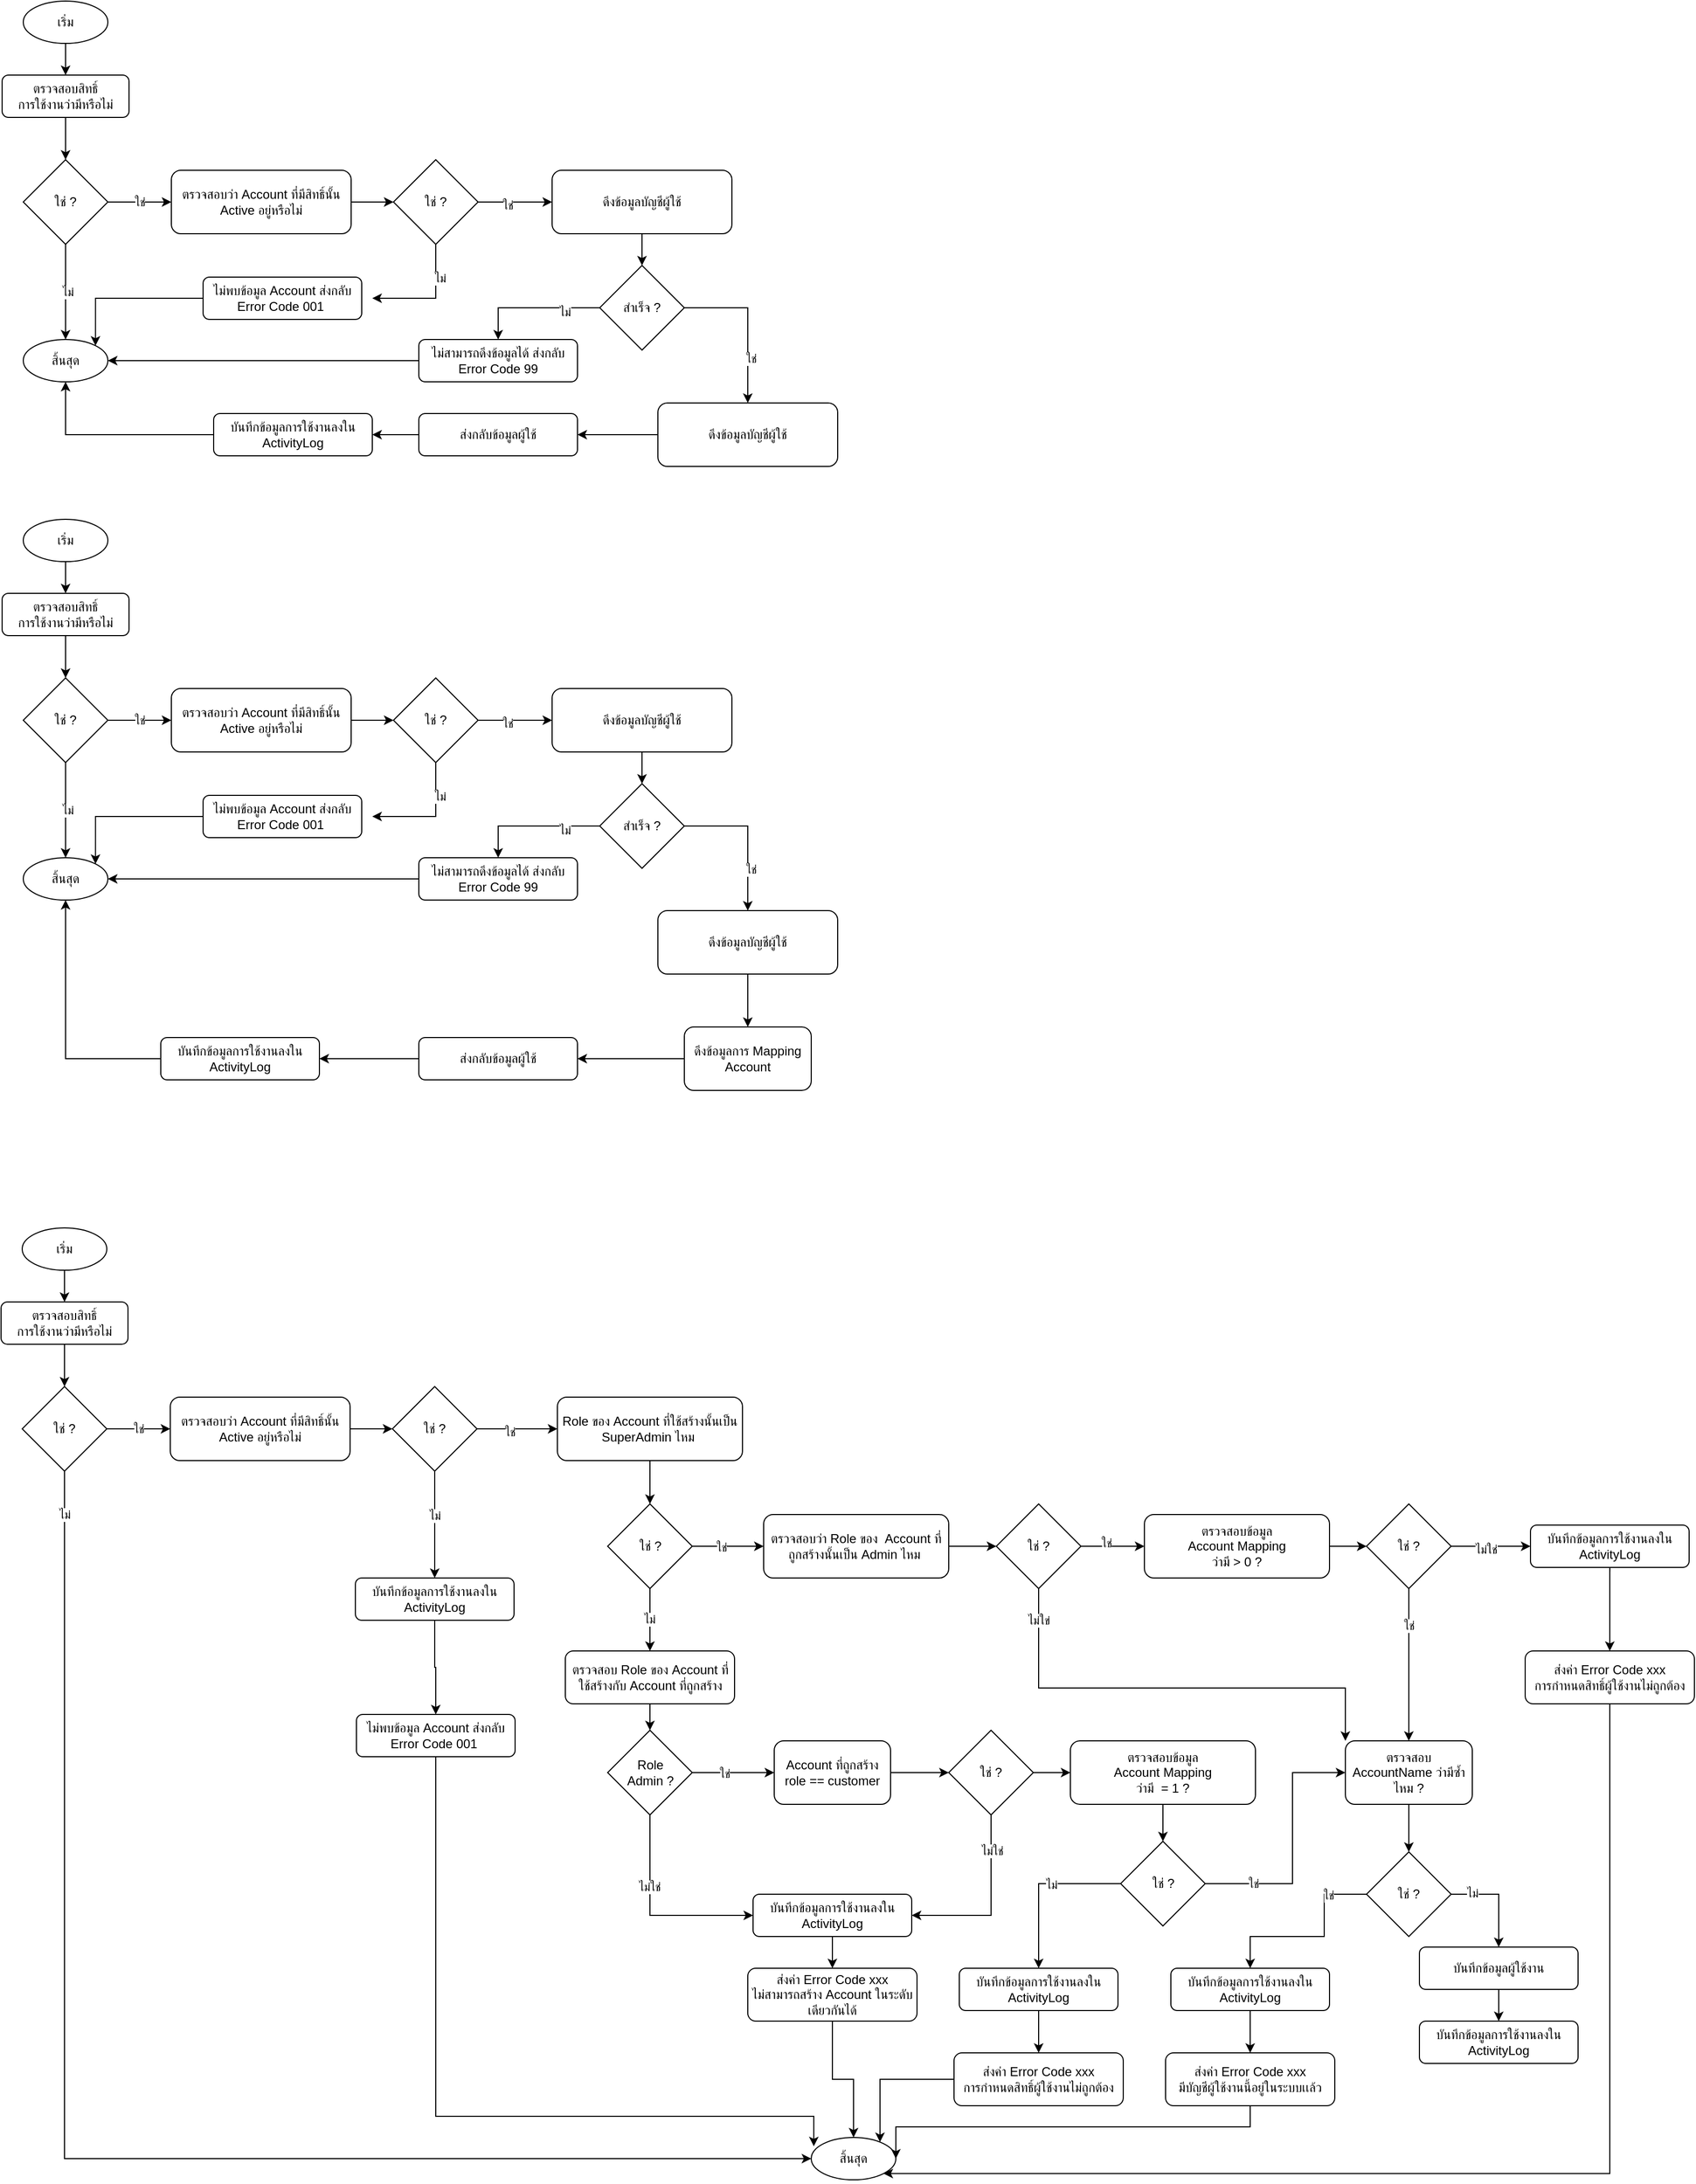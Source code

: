 <mxfile version="21.3.2" type="github">
  <diagram name="หน้า-1" id="9ROWrhSY8lyfW2g1wA5t">
    <mxGraphModel dx="1734" dy="770" grid="1" gridSize="10" guides="1" tooltips="1" connect="1" arrows="1" fold="1" page="1" pageScale="1" pageWidth="827" pageHeight="1169" math="0" shadow="0">
      <root>
        <mxCell id="0" />
        <mxCell id="1" parent="0" />
        <mxCell id="Uw76GlWxeY3Yvk_Hq2aO-132" value="" style="group" vertex="1" connectable="0" parent="1">
          <mxGeometry x="20" y="40" width="790" height="440" as="geometry" />
        </mxCell>
        <mxCell id="Uw76GlWxeY3Yvk_Hq2aO-1" value="เริ่ม" style="ellipse;whiteSpace=wrap;html=1;" vertex="1" parent="Uw76GlWxeY3Yvk_Hq2aO-132">
          <mxGeometry x="20" width="80" height="40" as="geometry" />
        </mxCell>
        <mxCell id="Uw76GlWxeY3Yvk_Hq2aO-2" value="ตรวจสอบสิทธิ์&lt;br&gt;การใช้งานว่ามีหรือไม่" style="rounded=1;whiteSpace=wrap;html=1;" vertex="1" parent="Uw76GlWxeY3Yvk_Hq2aO-132">
          <mxGeometry y="70" width="120" height="40" as="geometry" />
        </mxCell>
        <mxCell id="Uw76GlWxeY3Yvk_Hq2aO-3" value="" style="edgeStyle=orthogonalEdgeStyle;rounded=0;orthogonalLoop=1;jettySize=auto;html=1;" edge="1" parent="Uw76GlWxeY3Yvk_Hq2aO-132" source="Uw76GlWxeY3Yvk_Hq2aO-1" target="Uw76GlWxeY3Yvk_Hq2aO-2">
          <mxGeometry relative="1" as="geometry" />
        </mxCell>
        <mxCell id="Uw76GlWxeY3Yvk_Hq2aO-6" value="ใช่ ?" style="rhombus;whiteSpace=wrap;html=1;" vertex="1" parent="Uw76GlWxeY3Yvk_Hq2aO-132">
          <mxGeometry x="20" y="150" width="80" height="80" as="geometry" />
        </mxCell>
        <mxCell id="Uw76GlWxeY3Yvk_Hq2aO-7" value="" style="edgeStyle=orthogonalEdgeStyle;rounded=0;orthogonalLoop=1;jettySize=auto;html=1;" edge="1" parent="Uw76GlWxeY3Yvk_Hq2aO-132" source="Uw76GlWxeY3Yvk_Hq2aO-2" target="Uw76GlWxeY3Yvk_Hq2aO-6">
          <mxGeometry relative="1" as="geometry" />
        </mxCell>
        <mxCell id="Uw76GlWxeY3Yvk_Hq2aO-12" value="ตรวจสอบว่า Account ที่มีสิทธิ์นั้น Active อยู่หรือไม่" style="rounded=1;whiteSpace=wrap;html=1;" vertex="1" parent="Uw76GlWxeY3Yvk_Hq2aO-132">
          <mxGeometry x="160" y="160" width="170" height="60" as="geometry" />
        </mxCell>
        <mxCell id="Uw76GlWxeY3Yvk_Hq2aO-11" value="" style="edgeStyle=orthogonalEdgeStyle;rounded=0;orthogonalLoop=1;jettySize=auto;html=1;" edge="1" parent="Uw76GlWxeY3Yvk_Hq2aO-132" source="Uw76GlWxeY3Yvk_Hq2aO-6" target="Uw76GlWxeY3Yvk_Hq2aO-12">
          <mxGeometry relative="1" as="geometry">
            <mxPoint x="160" y="190" as="targetPoint" />
          </mxGeometry>
        </mxCell>
        <mxCell id="Uw76GlWxeY3Yvk_Hq2aO-15" value="ใช่" style="edgeLabel;html=1;align=center;verticalAlign=middle;resizable=0;points=[];" vertex="1" connectable="0" parent="Uw76GlWxeY3Yvk_Hq2aO-11">
          <mxGeometry relative="1" as="geometry">
            <mxPoint as="offset" />
          </mxGeometry>
        </mxCell>
        <mxCell id="Uw76GlWxeY3Yvk_Hq2aO-46" style="edgeStyle=orthogonalEdgeStyle;rounded=0;orthogonalLoop=1;jettySize=auto;html=1;entryX=1;entryY=0.5;entryDx=0;entryDy=0;exitX=0.5;exitY=1;exitDx=0;exitDy=0;" edge="1" parent="Uw76GlWxeY3Yvk_Hq2aO-132" source="Uw76GlWxeY3Yvk_Hq2aO-22">
          <mxGeometry relative="1" as="geometry">
            <mxPoint x="350" y="281" as="targetPoint" />
            <Array as="points">
              <mxPoint x="410" y="281" />
            </Array>
          </mxGeometry>
        </mxCell>
        <mxCell id="Uw76GlWxeY3Yvk_Hq2aO-49" value="ไม่" style="edgeLabel;html=1;align=center;verticalAlign=middle;resizable=0;points=[];" vertex="1" connectable="0" parent="Uw76GlWxeY3Yvk_Hq2aO-46">
          <mxGeometry x="-0.423" y="4" relative="1" as="geometry">
            <mxPoint as="offset" />
          </mxGeometry>
        </mxCell>
        <mxCell id="Uw76GlWxeY3Yvk_Hq2aO-22" value="ใช่ ?" style="rhombus;whiteSpace=wrap;html=1;" vertex="1" parent="Uw76GlWxeY3Yvk_Hq2aO-132">
          <mxGeometry x="370" y="150" width="80" height="80" as="geometry" />
        </mxCell>
        <mxCell id="Uw76GlWxeY3Yvk_Hq2aO-23" value="" style="edgeStyle=orthogonalEdgeStyle;rounded=0;orthogonalLoop=1;jettySize=auto;html=1;" edge="1" parent="Uw76GlWxeY3Yvk_Hq2aO-132" source="Uw76GlWxeY3Yvk_Hq2aO-12" target="Uw76GlWxeY3Yvk_Hq2aO-22">
          <mxGeometry relative="1" as="geometry" />
        </mxCell>
        <mxCell id="Uw76GlWxeY3Yvk_Hq2aO-28" value="ดึงข้อมูลบัญชีผู้ใช้" style="rounded=1;whiteSpace=wrap;html=1;" vertex="1" parent="Uw76GlWxeY3Yvk_Hq2aO-132">
          <mxGeometry x="520" y="160" width="170" height="60" as="geometry" />
        </mxCell>
        <mxCell id="Uw76GlWxeY3Yvk_Hq2aO-29" value="" style="edgeStyle=orthogonalEdgeStyle;rounded=0;orthogonalLoop=1;jettySize=auto;html=1;" edge="1" parent="Uw76GlWxeY3Yvk_Hq2aO-132" source="Uw76GlWxeY3Yvk_Hq2aO-22" target="Uw76GlWxeY3Yvk_Hq2aO-28">
          <mxGeometry relative="1" as="geometry" />
        </mxCell>
        <mxCell id="Uw76GlWxeY3Yvk_Hq2aO-30" value="ใช่" style="edgeLabel;html=1;align=center;verticalAlign=middle;resizable=0;points=[];" vertex="1" connectable="0" parent="Uw76GlWxeY3Yvk_Hq2aO-29">
          <mxGeometry x="-0.2" y="-3" relative="1" as="geometry">
            <mxPoint as="offset" />
          </mxGeometry>
        </mxCell>
        <mxCell id="Uw76GlWxeY3Yvk_Hq2aO-33" value="สำเร็จ ?" style="rhombus;whiteSpace=wrap;html=1;" vertex="1" parent="Uw76GlWxeY3Yvk_Hq2aO-132">
          <mxGeometry x="565" y="250" width="80" height="80" as="geometry" />
        </mxCell>
        <mxCell id="Uw76GlWxeY3Yvk_Hq2aO-34" value="" style="edgeStyle=orthogonalEdgeStyle;rounded=0;orthogonalLoop=1;jettySize=auto;html=1;" edge="1" parent="Uw76GlWxeY3Yvk_Hq2aO-132" source="Uw76GlWxeY3Yvk_Hq2aO-28" target="Uw76GlWxeY3Yvk_Hq2aO-33">
          <mxGeometry relative="1" as="geometry" />
        </mxCell>
        <mxCell id="Uw76GlWxeY3Yvk_Hq2aO-35" value="ดึงข้อมูลบัญชีผู้ใช้" style="rounded=1;whiteSpace=wrap;html=1;" vertex="1" parent="Uw76GlWxeY3Yvk_Hq2aO-132">
          <mxGeometry x="620" y="380" width="170" height="60" as="geometry" />
        </mxCell>
        <mxCell id="Uw76GlWxeY3Yvk_Hq2aO-36" value="" style="edgeStyle=orthogonalEdgeStyle;rounded=0;orthogonalLoop=1;jettySize=auto;html=1;" edge="1" parent="Uw76GlWxeY3Yvk_Hq2aO-132" source="Uw76GlWxeY3Yvk_Hq2aO-33" target="Uw76GlWxeY3Yvk_Hq2aO-35">
          <mxGeometry relative="1" as="geometry">
            <Array as="points">
              <mxPoint x="705" y="290" />
            </Array>
          </mxGeometry>
        </mxCell>
        <mxCell id="Uw76GlWxeY3Yvk_Hq2aO-40" value="ใช่" style="edgeLabel;html=1;align=center;verticalAlign=middle;resizable=0;points=[];" vertex="1" connectable="0" parent="Uw76GlWxeY3Yvk_Hq2aO-36">
          <mxGeometry x="0.442" y="3" relative="1" as="geometry">
            <mxPoint as="offset" />
          </mxGeometry>
        </mxCell>
        <mxCell id="Uw76GlWxeY3Yvk_Hq2aO-37" value="ไม่สามารถดึงข้อมูลได้ ส่งกลับ Error Code 99" style="rounded=1;whiteSpace=wrap;html=1;" vertex="1" parent="Uw76GlWxeY3Yvk_Hq2aO-132">
          <mxGeometry x="394" y="320" width="150" height="40" as="geometry" />
        </mxCell>
        <mxCell id="Uw76GlWxeY3Yvk_Hq2aO-38" style="edgeStyle=orthogonalEdgeStyle;rounded=0;orthogonalLoop=1;jettySize=auto;html=1;entryX=0.5;entryY=0;entryDx=0;entryDy=0;" edge="1" parent="Uw76GlWxeY3Yvk_Hq2aO-132" source="Uw76GlWxeY3Yvk_Hq2aO-33" target="Uw76GlWxeY3Yvk_Hq2aO-37">
          <mxGeometry relative="1" as="geometry" />
        </mxCell>
        <mxCell id="Uw76GlWxeY3Yvk_Hq2aO-39" value="ไม่" style="edgeLabel;html=1;align=center;verticalAlign=middle;resizable=0;points=[];" vertex="1" connectable="0" parent="Uw76GlWxeY3Yvk_Hq2aO-38">
          <mxGeometry x="-0.476" y="4" relative="1" as="geometry">
            <mxPoint as="offset" />
          </mxGeometry>
        </mxCell>
        <mxCell id="Uw76GlWxeY3Yvk_Hq2aO-47" value="ไม่พบข้อมูล Account ส่งกลับ Error Code 001&amp;nbsp;" style="rounded=1;whiteSpace=wrap;html=1;" vertex="1" parent="Uw76GlWxeY3Yvk_Hq2aO-132">
          <mxGeometry x="190" y="261" width="150" height="40" as="geometry" />
        </mxCell>
        <mxCell id="Uw76GlWxeY3Yvk_Hq2aO-51" value="ส่งกลับข้อมูลผู้ใช้" style="rounded=1;whiteSpace=wrap;html=1;" vertex="1" parent="Uw76GlWxeY3Yvk_Hq2aO-132">
          <mxGeometry x="394" y="390" width="150" height="40" as="geometry" />
        </mxCell>
        <mxCell id="Uw76GlWxeY3Yvk_Hq2aO-52" style="edgeStyle=orthogonalEdgeStyle;rounded=0;orthogonalLoop=1;jettySize=auto;html=1;entryX=1;entryY=0.5;entryDx=0;entryDy=0;" edge="1" parent="Uw76GlWxeY3Yvk_Hq2aO-132" source="Uw76GlWxeY3Yvk_Hq2aO-35" target="Uw76GlWxeY3Yvk_Hq2aO-51">
          <mxGeometry relative="1" as="geometry" />
        </mxCell>
        <mxCell id="Uw76GlWxeY3Yvk_Hq2aO-55" value="สิ้นสุด" style="ellipse;whiteSpace=wrap;html=1;" vertex="1" parent="Uw76GlWxeY3Yvk_Hq2aO-132">
          <mxGeometry x="20" y="320" width="80" height="40" as="geometry" />
        </mxCell>
        <mxCell id="Uw76GlWxeY3Yvk_Hq2aO-14" value="" style="edgeStyle=orthogonalEdgeStyle;rounded=0;orthogonalLoop=1;jettySize=auto;html=1;entryX=0.5;entryY=0;entryDx=0;entryDy=0;" edge="1" parent="Uw76GlWxeY3Yvk_Hq2aO-132" source="Uw76GlWxeY3Yvk_Hq2aO-6" target="Uw76GlWxeY3Yvk_Hq2aO-55">
          <mxGeometry relative="1" as="geometry">
            <mxPoint x="120" y="320" as="targetPoint" />
          </mxGeometry>
        </mxCell>
        <mxCell id="Uw76GlWxeY3Yvk_Hq2aO-16" value="ไม่" style="edgeLabel;html=1;align=center;verticalAlign=middle;resizable=0;points=[];" vertex="1" connectable="0" parent="Uw76GlWxeY3Yvk_Hq2aO-14">
          <mxGeometry y="2" relative="1" as="geometry">
            <mxPoint as="offset" />
          </mxGeometry>
        </mxCell>
        <mxCell id="Uw76GlWxeY3Yvk_Hq2aO-41" style="edgeStyle=orthogonalEdgeStyle;rounded=0;orthogonalLoop=1;jettySize=auto;html=1;" edge="1" parent="Uw76GlWxeY3Yvk_Hq2aO-132" source="Uw76GlWxeY3Yvk_Hq2aO-37" target="Uw76GlWxeY3Yvk_Hq2aO-55">
          <mxGeometry relative="1" as="geometry">
            <mxPoint x="140" y="340" as="targetPoint" />
          </mxGeometry>
        </mxCell>
        <mxCell id="Uw76GlWxeY3Yvk_Hq2aO-48" style="edgeStyle=orthogonalEdgeStyle;rounded=0;orthogonalLoop=1;jettySize=auto;html=1;entryX=1;entryY=0;entryDx=0;entryDy=0;" edge="1" parent="Uw76GlWxeY3Yvk_Hq2aO-132" source="Uw76GlWxeY3Yvk_Hq2aO-47" target="Uw76GlWxeY3Yvk_Hq2aO-55">
          <mxGeometry relative="1" as="geometry">
            <mxPoint x="134.142" y="325.858" as="targetPoint" />
          </mxGeometry>
        </mxCell>
        <mxCell id="Uw76GlWxeY3Yvk_Hq2aO-131" style="edgeStyle=orthogonalEdgeStyle;rounded=0;orthogonalLoop=1;jettySize=auto;html=1;entryX=0.5;entryY=1;entryDx=0;entryDy=0;" edge="1" parent="Uw76GlWxeY3Yvk_Hq2aO-132" source="Uw76GlWxeY3Yvk_Hq2aO-124" target="Uw76GlWxeY3Yvk_Hq2aO-55">
          <mxGeometry relative="1" as="geometry" />
        </mxCell>
        <mxCell id="Uw76GlWxeY3Yvk_Hq2aO-124" value="บันทึกข้อมูลการใช้งานลงใน ActivityLog" style="rounded=1;whiteSpace=wrap;html=1;" vertex="1" parent="Uw76GlWxeY3Yvk_Hq2aO-132">
          <mxGeometry x="200" y="390" width="150" height="40" as="geometry" />
        </mxCell>
        <mxCell id="Uw76GlWxeY3Yvk_Hq2aO-125" value="" style="edgeStyle=orthogonalEdgeStyle;rounded=0;orthogonalLoop=1;jettySize=auto;html=1;" edge="1" parent="Uw76GlWxeY3Yvk_Hq2aO-132" source="Uw76GlWxeY3Yvk_Hq2aO-51" target="Uw76GlWxeY3Yvk_Hq2aO-124">
          <mxGeometry relative="1" as="geometry" />
        </mxCell>
        <mxCell id="Uw76GlWxeY3Yvk_Hq2aO-134" value="เริ่ม" style="ellipse;whiteSpace=wrap;html=1;" vertex="1" parent="1">
          <mxGeometry x="40" y="530" width="80" height="40" as="geometry" />
        </mxCell>
        <mxCell id="Uw76GlWxeY3Yvk_Hq2aO-135" value="ตรวจสอบสิทธิ์&lt;br&gt;การใช้งานว่ามีหรือไม่" style="rounded=1;whiteSpace=wrap;html=1;" vertex="1" parent="1">
          <mxGeometry x="20" y="600" width="120" height="40" as="geometry" />
        </mxCell>
        <mxCell id="Uw76GlWxeY3Yvk_Hq2aO-136" value="" style="edgeStyle=orthogonalEdgeStyle;rounded=0;orthogonalLoop=1;jettySize=auto;html=1;" edge="1" parent="1" source="Uw76GlWxeY3Yvk_Hq2aO-134" target="Uw76GlWxeY3Yvk_Hq2aO-135">
          <mxGeometry relative="1" as="geometry" />
        </mxCell>
        <mxCell id="Uw76GlWxeY3Yvk_Hq2aO-137" value="ใช่ ?" style="rhombus;whiteSpace=wrap;html=1;" vertex="1" parent="1">
          <mxGeometry x="40" y="680" width="80" height="80" as="geometry" />
        </mxCell>
        <mxCell id="Uw76GlWxeY3Yvk_Hq2aO-138" value="" style="edgeStyle=orthogonalEdgeStyle;rounded=0;orthogonalLoop=1;jettySize=auto;html=1;" edge="1" parent="1" source="Uw76GlWxeY3Yvk_Hq2aO-135" target="Uw76GlWxeY3Yvk_Hq2aO-137">
          <mxGeometry relative="1" as="geometry" />
        </mxCell>
        <mxCell id="Uw76GlWxeY3Yvk_Hq2aO-139" value="ตรวจสอบว่า Account ที่มีสิทธิ์นั้น Active อยู่หรือไม่" style="rounded=1;whiteSpace=wrap;html=1;" vertex="1" parent="1">
          <mxGeometry x="180" y="690" width="170" height="60" as="geometry" />
        </mxCell>
        <mxCell id="Uw76GlWxeY3Yvk_Hq2aO-140" value="" style="edgeStyle=orthogonalEdgeStyle;rounded=0;orthogonalLoop=1;jettySize=auto;html=1;" edge="1" parent="1" source="Uw76GlWxeY3Yvk_Hq2aO-137" target="Uw76GlWxeY3Yvk_Hq2aO-139">
          <mxGeometry relative="1" as="geometry">
            <mxPoint x="180" y="720" as="targetPoint" />
          </mxGeometry>
        </mxCell>
        <mxCell id="Uw76GlWxeY3Yvk_Hq2aO-141" value="ใช่" style="edgeLabel;html=1;align=center;verticalAlign=middle;resizable=0;points=[];" vertex="1" connectable="0" parent="Uw76GlWxeY3Yvk_Hq2aO-140">
          <mxGeometry relative="1" as="geometry">
            <mxPoint as="offset" />
          </mxGeometry>
        </mxCell>
        <mxCell id="Uw76GlWxeY3Yvk_Hq2aO-142" style="edgeStyle=orthogonalEdgeStyle;rounded=0;orthogonalLoop=1;jettySize=auto;html=1;entryX=1;entryY=0.5;entryDx=0;entryDy=0;exitX=0.5;exitY=1;exitDx=0;exitDy=0;" edge="1" parent="1" source="Uw76GlWxeY3Yvk_Hq2aO-144">
          <mxGeometry relative="1" as="geometry">
            <mxPoint x="370" y="811" as="targetPoint" />
            <Array as="points">
              <mxPoint x="430" y="811" />
            </Array>
          </mxGeometry>
        </mxCell>
        <mxCell id="Uw76GlWxeY3Yvk_Hq2aO-143" value="ไม่" style="edgeLabel;html=1;align=center;verticalAlign=middle;resizable=0;points=[];" vertex="1" connectable="0" parent="Uw76GlWxeY3Yvk_Hq2aO-142">
          <mxGeometry x="-0.423" y="4" relative="1" as="geometry">
            <mxPoint as="offset" />
          </mxGeometry>
        </mxCell>
        <mxCell id="Uw76GlWxeY3Yvk_Hq2aO-144" value="ใช่ ?" style="rhombus;whiteSpace=wrap;html=1;" vertex="1" parent="1">
          <mxGeometry x="390" y="680" width="80" height="80" as="geometry" />
        </mxCell>
        <mxCell id="Uw76GlWxeY3Yvk_Hq2aO-145" value="" style="edgeStyle=orthogonalEdgeStyle;rounded=0;orthogonalLoop=1;jettySize=auto;html=1;" edge="1" parent="1" source="Uw76GlWxeY3Yvk_Hq2aO-139" target="Uw76GlWxeY3Yvk_Hq2aO-144">
          <mxGeometry relative="1" as="geometry" />
        </mxCell>
        <mxCell id="Uw76GlWxeY3Yvk_Hq2aO-146" value="ดึงข้อมูลบัญชีผู้ใช้" style="rounded=1;whiteSpace=wrap;html=1;" vertex="1" parent="1">
          <mxGeometry x="540" y="690" width="170" height="60" as="geometry" />
        </mxCell>
        <mxCell id="Uw76GlWxeY3Yvk_Hq2aO-147" value="" style="edgeStyle=orthogonalEdgeStyle;rounded=0;orthogonalLoop=1;jettySize=auto;html=1;" edge="1" parent="1" source="Uw76GlWxeY3Yvk_Hq2aO-144" target="Uw76GlWxeY3Yvk_Hq2aO-146">
          <mxGeometry relative="1" as="geometry" />
        </mxCell>
        <mxCell id="Uw76GlWxeY3Yvk_Hq2aO-148" value="ใช่" style="edgeLabel;html=1;align=center;verticalAlign=middle;resizable=0;points=[];" vertex="1" connectable="0" parent="Uw76GlWxeY3Yvk_Hq2aO-147">
          <mxGeometry x="-0.2" y="-3" relative="1" as="geometry">
            <mxPoint as="offset" />
          </mxGeometry>
        </mxCell>
        <mxCell id="Uw76GlWxeY3Yvk_Hq2aO-149" value="สำเร็จ ?" style="rhombus;whiteSpace=wrap;html=1;" vertex="1" parent="1">
          <mxGeometry x="585" y="780" width="80" height="80" as="geometry" />
        </mxCell>
        <mxCell id="Uw76GlWxeY3Yvk_Hq2aO-150" value="" style="edgeStyle=orthogonalEdgeStyle;rounded=0;orthogonalLoop=1;jettySize=auto;html=1;" edge="1" parent="1" source="Uw76GlWxeY3Yvk_Hq2aO-146" target="Uw76GlWxeY3Yvk_Hq2aO-149">
          <mxGeometry relative="1" as="geometry" />
        </mxCell>
        <mxCell id="Uw76GlWxeY3Yvk_Hq2aO-169" value="" style="edgeStyle=orthogonalEdgeStyle;rounded=0;orthogonalLoop=1;jettySize=auto;html=1;" edge="1" parent="1" source="Uw76GlWxeY3Yvk_Hq2aO-151" target="Uw76GlWxeY3Yvk_Hq2aO-168">
          <mxGeometry relative="1" as="geometry" />
        </mxCell>
        <mxCell id="Uw76GlWxeY3Yvk_Hq2aO-151" value="ดึงข้อมูลบัญชีผู้ใช้" style="rounded=1;whiteSpace=wrap;html=1;" vertex="1" parent="1">
          <mxGeometry x="640" y="900" width="170" height="60" as="geometry" />
        </mxCell>
        <mxCell id="Uw76GlWxeY3Yvk_Hq2aO-152" value="" style="edgeStyle=orthogonalEdgeStyle;rounded=0;orthogonalLoop=1;jettySize=auto;html=1;" edge="1" parent="1" source="Uw76GlWxeY3Yvk_Hq2aO-149" target="Uw76GlWxeY3Yvk_Hq2aO-151">
          <mxGeometry relative="1" as="geometry">
            <Array as="points">
              <mxPoint x="725" y="820" />
            </Array>
          </mxGeometry>
        </mxCell>
        <mxCell id="Uw76GlWxeY3Yvk_Hq2aO-153" value="ใช่" style="edgeLabel;html=1;align=center;verticalAlign=middle;resizable=0;points=[];" vertex="1" connectable="0" parent="Uw76GlWxeY3Yvk_Hq2aO-152">
          <mxGeometry x="0.442" y="3" relative="1" as="geometry">
            <mxPoint as="offset" />
          </mxGeometry>
        </mxCell>
        <mxCell id="Uw76GlWxeY3Yvk_Hq2aO-154" value="ไม่สามารถดึงข้อมูลได้ ส่งกลับ Error Code 99" style="rounded=1;whiteSpace=wrap;html=1;" vertex="1" parent="1">
          <mxGeometry x="414" y="850" width="150" height="40" as="geometry" />
        </mxCell>
        <mxCell id="Uw76GlWxeY3Yvk_Hq2aO-155" style="edgeStyle=orthogonalEdgeStyle;rounded=0;orthogonalLoop=1;jettySize=auto;html=1;entryX=0.5;entryY=0;entryDx=0;entryDy=0;" edge="1" parent="1" source="Uw76GlWxeY3Yvk_Hq2aO-149" target="Uw76GlWxeY3Yvk_Hq2aO-154">
          <mxGeometry relative="1" as="geometry" />
        </mxCell>
        <mxCell id="Uw76GlWxeY3Yvk_Hq2aO-156" value="ไม่" style="edgeLabel;html=1;align=center;verticalAlign=middle;resizable=0;points=[];" vertex="1" connectable="0" parent="Uw76GlWxeY3Yvk_Hq2aO-155">
          <mxGeometry x="-0.476" y="4" relative="1" as="geometry">
            <mxPoint as="offset" />
          </mxGeometry>
        </mxCell>
        <mxCell id="Uw76GlWxeY3Yvk_Hq2aO-157" value="ไม่พบข้อมูล Account ส่งกลับ Error Code 001&amp;nbsp;" style="rounded=1;whiteSpace=wrap;html=1;" vertex="1" parent="1">
          <mxGeometry x="210" y="791" width="150" height="40" as="geometry" />
        </mxCell>
        <mxCell id="Uw76GlWxeY3Yvk_Hq2aO-171" style="edgeStyle=orthogonalEdgeStyle;rounded=0;orthogonalLoop=1;jettySize=auto;html=1;" edge="1" parent="1" source="Uw76GlWxeY3Yvk_Hq2aO-158" target="Uw76GlWxeY3Yvk_Hq2aO-166">
          <mxGeometry relative="1" as="geometry" />
        </mxCell>
        <mxCell id="Uw76GlWxeY3Yvk_Hq2aO-158" value="ส่งกลับข้อมูลผู้ใช้" style="rounded=1;whiteSpace=wrap;html=1;" vertex="1" parent="1">
          <mxGeometry x="414" y="1020" width="150" height="40" as="geometry" />
        </mxCell>
        <mxCell id="Uw76GlWxeY3Yvk_Hq2aO-160" value="สิ้นสุด" style="ellipse;whiteSpace=wrap;html=1;" vertex="1" parent="1">
          <mxGeometry x="40" y="850" width="80" height="40" as="geometry" />
        </mxCell>
        <mxCell id="Uw76GlWxeY3Yvk_Hq2aO-161" value="" style="edgeStyle=orthogonalEdgeStyle;rounded=0;orthogonalLoop=1;jettySize=auto;html=1;entryX=0.5;entryY=0;entryDx=0;entryDy=0;" edge="1" parent="1" source="Uw76GlWxeY3Yvk_Hq2aO-137" target="Uw76GlWxeY3Yvk_Hq2aO-160">
          <mxGeometry relative="1" as="geometry">
            <mxPoint x="140" y="850" as="targetPoint" />
          </mxGeometry>
        </mxCell>
        <mxCell id="Uw76GlWxeY3Yvk_Hq2aO-162" value="ไม่" style="edgeLabel;html=1;align=center;verticalAlign=middle;resizable=0;points=[];" vertex="1" connectable="0" parent="Uw76GlWxeY3Yvk_Hq2aO-161">
          <mxGeometry y="2" relative="1" as="geometry">
            <mxPoint as="offset" />
          </mxGeometry>
        </mxCell>
        <mxCell id="Uw76GlWxeY3Yvk_Hq2aO-163" style="edgeStyle=orthogonalEdgeStyle;rounded=0;orthogonalLoop=1;jettySize=auto;html=1;" edge="1" parent="1" source="Uw76GlWxeY3Yvk_Hq2aO-154" target="Uw76GlWxeY3Yvk_Hq2aO-160">
          <mxGeometry relative="1" as="geometry">
            <mxPoint x="160" y="870" as="targetPoint" />
          </mxGeometry>
        </mxCell>
        <mxCell id="Uw76GlWxeY3Yvk_Hq2aO-164" style="edgeStyle=orthogonalEdgeStyle;rounded=0;orthogonalLoop=1;jettySize=auto;html=1;entryX=1;entryY=0;entryDx=0;entryDy=0;" edge="1" parent="1" source="Uw76GlWxeY3Yvk_Hq2aO-157" target="Uw76GlWxeY3Yvk_Hq2aO-160">
          <mxGeometry relative="1" as="geometry">
            <mxPoint x="154.142" y="855.858" as="targetPoint" />
          </mxGeometry>
        </mxCell>
        <mxCell id="Uw76GlWxeY3Yvk_Hq2aO-172" style="edgeStyle=orthogonalEdgeStyle;rounded=0;orthogonalLoop=1;jettySize=auto;html=1;entryX=0.5;entryY=1;entryDx=0;entryDy=0;" edge="1" parent="1" source="Uw76GlWxeY3Yvk_Hq2aO-166" target="Uw76GlWxeY3Yvk_Hq2aO-160">
          <mxGeometry relative="1" as="geometry" />
        </mxCell>
        <mxCell id="Uw76GlWxeY3Yvk_Hq2aO-166" value="บันทึกข้อมูลการใช้งานลงใน ActivityLog" style="rounded=1;whiteSpace=wrap;html=1;" vertex="1" parent="1">
          <mxGeometry x="170" y="1020" width="150" height="40" as="geometry" />
        </mxCell>
        <mxCell id="Uw76GlWxeY3Yvk_Hq2aO-170" value="" style="edgeStyle=orthogonalEdgeStyle;rounded=0;orthogonalLoop=1;jettySize=auto;html=1;" edge="1" parent="1" source="Uw76GlWxeY3Yvk_Hq2aO-168" target="Uw76GlWxeY3Yvk_Hq2aO-158">
          <mxGeometry relative="1" as="geometry" />
        </mxCell>
        <mxCell id="Uw76GlWxeY3Yvk_Hq2aO-168" value="ดึงข้อมูลการ Mapping Account" style="whiteSpace=wrap;html=1;rounded=1;" vertex="1" parent="1">
          <mxGeometry x="665" y="1010" width="120" height="60" as="geometry" />
        </mxCell>
        <mxCell id="Uw76GlWxeY3Yvk_Hq2aO-174" value="เริ่ม" style="ellipse;whiteSpace=wrap;html=1;" vertex="1" parent="1">
          <mxGeometry x="39" y="1200" width="80" height="40" as="geometry" />
        </mxCell>
        <mxCell id="Uw76GlWxeY3Yvk_Hq2aO-175" value="ตรวจสอบสิทธิ์&lt;br&gt;การใช้งานว่ามีหรือไม่" style="rounded=1;whiteSpace=wrap;html=1;" vertex="1" parent="1">
          <mxGeometry x="19" y="1270" width="120" height="40" as="geometry" />
        </mxCell>
        <mxCell id="Uw76GlWxeY3Yvk_Hq2aO-176" value="" style="edgeStyle=orthogonalEdgeStyle;rounded=0;orthogonalLoop=1;jettySize=auto;html=1;" edge="1" parent="1" source="Uw76GlWxeY3Yvk_Hq2aO-174" target="Uw76GlWxeY3Yvk_Hq2aO-175">
          <mxGeometry relative="1" as="geometry" />
        </mxCell>
        <mxCell id="Uw76GlWxeY3Yvk_Hq2aO-177" value="ใช่ ?" style="rhombus;whiteSpace=wrap;html=1;" vertex="1" parent="1">
          <mxGeometry x="39" y="1350" width="80" height="80" as="geometry" />
        </mxCell>
        <mxCell id="Uw76GlWxeY3Yvk_Hq2aO-178" value="" style="edgeStyle=orthogonalEdgeStyle;rounded=0;orthogonalLoop=1;jettySize=auto;html=1;" edge="1" parent="1" source="Uw76GlWxeY3Yvk_Hq2aO-175" target="Uw76GlWxeY3Yvk_Hq2aO-177">
          <mxGeometry relative="1" as="geometry" />
        </mxCell>
        <mxCell id="Uw76GlWxeY3Yvk_Hq2aO-179" value="ตรวจสอบว่า Account ที่มีสิทธิ์นั้น Active อยู่หรือไม่" style="rounded=1;whiteSpace=wrap;html=1;" vertex="1" parent="1">
          <mxGeometry x="179" y="1360" width="170" height="60" as="geometry" />
        </mxCell>
        <mxCell id="Uw76GlWxeY3Yvk_Hq2aO-180" value="" style="edgeStyle=orthogonalEdgeStyle;rounded=0;orthogonalLoop=1;jettySize=auto;html=1;" edge="1" parent="1" source="Uw76GlWxeY3Yvk_Hq2aO-177" target="Uw76GlWxeY3Yvk_Hq2aO-179">
          <mxGeometry relative="1" as="geometry">
            <mxPoint x="179" y="1390" as="targetPoint" />
          </mxGeometry>
        </mxCell>
        <mxCell id="Uw76GlWxeY3Yvk_Hq2aO-181" value="ใช่" style="edgeLabel;html=1;align=center;verticalAlign=middle;resizable=0;points=[];" vertex="1" connectable="0" parent="Uw76GlWxeY3Yvk_Hq2aO-180">
          <mxGeometry relative="1" as="geometry">
            <mxPoint as="offset" />
          </mxGeometry>
        </mxCell>
        <mxCell id="Uw76GlWxeY3Yvk_Hq2aO-329" value="" style="edgeStyle=orthogonalEdgeStyle;rounded=0;orthogonalLoop=1;jettySize=auto;html=1;" edge="1" parent="1" source="Uw76GlWxeY3Yvk_Hq2aO-184" target="Uw76GlWxeY3Yvk_Hq2aO-328">
          <mxGeometry relative="1" as="geometry" />
        </mxCell>
        <mxCell id="Uw76GlWxeY3Yvk_Hq2aO-330" value="ไม่" style="edgeLabel;html=1;align=center;verticalAlign=middle;resizable=0;points=[];" vertex="1" connectable="0" parent="Uw76GlWxeY3Yvk_Hq2aO-329">
          <mxGeometry x="-0.179" relative="1" as="geometry">
            <mxPoint as="offset" />
          </mxGeometry>
        </mxCell>
        <mxCell id="Uw76GlWxeY3Yvk_Hq2aO-184" value="ใช่ ?" style="rhombus;whiteSpace=wrap;html=1;" vertex="1" parent="1">
          <mxGeometry x="389" y="1350" width="80" height="80" as="geometry" />
        </mxCell>
        <mxCell id="Uw76GlWxeY3Yvk_Hq2aO-185" value="" style="edgeStyle=orthogonalEdgeStyle;rounded=0;orthogonalLoop=1;jettySize=auto;html=1;" edge="1" parent="1" source="Uw76GlWxeY3Yvk_Hq2aO-179" target="Uw76GlWxeY3Yvk_Hq2aO-184">
          <mxGeometry relative="1" as="geometry" />
        </mxCell>
        <mxCell id="Uw76GlWxeY3Yvk_Hq2aO-187" value="" style="edgeStyle=orthogonalEdgeStyle;rounded=0;orthogonalLoop=1;jettySize=auto;html=1;" edge="1" parent="1" source="Uw76GlWxeY3Yvk_Hq2aO-184" target="Uw76GlWxeY3Yvk_Hq2aO-215">
          <mxGeometry relative="1" as="geometry">
            <mxPoint x="545" y="1390" as="targetPoint" />
          </mxGeometry>
        </mxCell>
        <mxCell id="Uw76GlWxeY3Yvk_Hq2aO-188" value="ใช่" style="edgeLabel;html=1;align=center;verticalAlign=middle;resizable=0;points=[];" vertex="1" connectable="0" parent="Uw76GlWxeY3Yvk_Hq2aO-187">
          <mxGeometry x="-0.2" y="-3" relative="1" as="geometry">
            <mxPoint as="offset" />
          </mxGeometry>
        </mxCell>
        <mxCell id="Uw76GlWxeY3Yvk_Hq2aO-198" value="ไม่พบข้อมูล Account ส่งกลับ Error Code 001&amp;nbsp;" style="rounded=1;whiteSpace=wrap;html=1;" vertex="1" parent="1">
          <mxGeometry x="355" y="1660" width="150" height="40" as="geometry" />
        </mxCell>
        <mxCell id="Uw76GlWxeY3Yvk_Hq2aO-201" value="สิ้นสุด" style="ellipse;whiteSpace=wrap;html=1;" vertex="1" parent="1">
          <mxGeometry x="785" y="2060" width="80" height="40" as="geometry" />
        </mxCell>
        <mxCell id="Uw76GlWxeY3Yvk_Hq2aO-202" value="" style="edgeStyle=orthogonalEdgeStyle;rounded=0;orthogonalLoop=1;jettySize=auto;html=1;entryX=0;entryY=0.5;entryDx=0;entryDy=0;" edge="1" parent="1" source="Uw76GlWxeY3Yvk_Hq2aO-177" target="Uw76GlWxeY3Yvk_Hq2aO-201">
          <mxGeometry relative="1" as="geometry">
            <mxPoint x="130" y="1890" as="targetPoint" />
            <Array as="points">
              <mxPoint x="79" y="2080" />
            </Array>
          </mxGeometry>
        </mxCell>
        <mxCell id="Uw76GlWxeY3Yvk_Hq2aO-203" value="ไม่" style="edgeLabel;html=1;align=center;verticalAlign=middle;resizable=0;points=[];" vertex="1" connectable="0" parent="Uw76GlWxeY3Yvk_Hq2aO-202">
          <mxGeometry y="2" relative="1" as="geometry">
            <mxPoint x="-28" y="-607" as="offset" />
          </mxGeometry>
        </mxCell>
        <mxCell id="Uw76GlWxeY3Yvk_Hq2aO-205" style="edgeStyle=orthogonalEdgeStyle;rounded=0;orthogonalLoop=1;jettySize=auto;html=1;entryX=0.03;entryY=0.208;entryDx=0;entryDy=0;entryPerimeter=0;" edge="1" parent="1" source="Uw76GlWxeY3Yvk_Hq2aO-198" target="Uw76GlWxeY3Yvk_Hq2aO-201">
          <mxGeometry relative="1" as="geometry">
            <mxPoint x="460" y="1960" as="targetPoint" />
            <Array as="points">
              <mxPoint x="430" y="2040" />
              <mxPoint x="787" y="2040" />
            </Array>
          </mxGeometry>
        </mxCell>
        <mxCell id="Uw76GlWxeY3Yvk_Hq2aO-333" value="" style="edgeStyle=orthogonalEdgeStyle;rounded=0;orthogonalLoop=1;jettySize=auto;html=1;" edge="1" parent="1" source="Uw76GlWxeY3Yvk_Hq2aO-207" target="Uw76GlWxeY3Yvk_Hq2aO-332">
          <mxGeometry relative="1" as="geometry" />
        </mxCell>
        <mxCell id="Uw76GlWxeY3Yvk_Hq2aO-207" value="บันทึกข้อมูลการใช้งานลงใน ActivityLog" style="rounded=1;whiteSpace=wrap;html=1;" vertex="1" parent="1">
          <mxGeometry x="730" y="1830" width="150" height="40" as="geometry" />
        </mxCell>
        <mxCell id="Uw76GlWxeY3Yvk_Hq2aO-217" value="" style="edgeStyle=orthogonalEdgeStyle;rounded=0;orthogonalLoop=1;jettySize=auto;html=1;" edge="1" parent="1" source="Uw76GlWxeY3Yvk_Hq2aO-215" target="Uw76GlWxeY3Yvk_Hq2aO-216">
          <mxGeometry relative="1" as="geometry" />
        </mxCell>
        <mxCell id="Uw76GlWxeY3Yvk_Hq2aO-215" value="Role ของ Account ที่ใช้สร้างนั้นเป็น SuperAdmin ไหม&amp;nbsp;" style="rounded=1;whiteSpace=wrap;html=1;" vertex="1" parent="1">
          <mxGeometry x="545" y="1360" width="175" height="60" as="geometry" />
        </mxCell>
        <mxCell id="Uw76GlWxeY3Yvk_Hq2aO-269" style="edgeStyle=orthogonalEdgeStyle;rounded=0;orthogonalLoop=1;jettySize=auto;html=1;entryX=0;entryY=0.5;entryDx=0;entryDy=0;" edge="1" parent="1" source="Uw76GlWxeY3Yvk_Hq2aO-216" target="Uw76GlWxeY3Yvk_Hq2aO-275">
          <mxGeometry relative="1" as="geometry">
            <mxPoint x="760" y="1501" as="targetPoint" />
          </mxGeometry>
        </mxCell>
        <mxCell id="Uw76GlWxeY3Yvk_Hq2aO-271" value="ใช่" style="edgeLabel;html=1;align=center;verticalAlign=middle;resizable=0;points=[];" vertex="1" connectable="0" parent="Uw76GlWxeY3Yvk_Hq2aO-269">
          <mxGeometry x="-0.189" y="-1" relative="1" as="geometry">
            <mxPoint as="offset" />
          </mxGeometry>
        </mxCell>
        <mxCell id="Uw76GlWxeY3Yvk_Hq2aO-270" value="" style="edgeStyle=orthogonalEdgeStyle;rounded=0;orthogonalLoop=1;jettySize=auto;html=1;" edge="1" parent="1" source="Uw76GlWxeY3Yvk_Hq2aO-216" target="Uw76GlWxeY3Yvk_Hq2aO-221">
          <mxGeometry relative="1" as="geometry" />
        </mxCell>
        <mxCell id="Uw76GlWxeY3Yvk_Hq2aO-272" value="ไม่" style="edgeLabel;html=1;align=center;verticalAlign=middle;resizable=0;points=[];" vertex="1" connectable="0" parent="Uw76GlWxeY3Yvk_Hq2aO-270">
          <mxGeometry x="-0.028" y="-1" relative="1" as="geometry">
            <mxPoint as="offset" />
          </mxGeometry>
        </mxCell>
        <mxCell id="Uw76GlWxeY3Yvk_Hq2aO-216" value="ใช่ ?" style="rhombus;whiteSpace=wrap;html=1;" vertex="1" parent="1">
          <mxGeometry x="592.5" y="1461" width="80" height="80" as="geometry" />
        </mxCell>
        <mxCell id="Uw76GlWxeY3Yvk_Hq2aO-249" value="" style="edgeStyle=orthogonalEdgeStyle;rounded=0;orthogonalLoop=1;jettySize=auto;html=1;" edge="1" parent="1" source="Uw76GlWxeY3Yvk_Hq2aO-221" target="Uw76GlWxeY3Yvk_Hq2aO-305">
          <mxGeometry relative="1" as="geometry">
            <mxPoint x="632.529" y="1670.033" as="targetPoint" />
          </mxGeometry>
        </mxCell>
        <mxCell id="Uw76GlWxeY3Yvk_Hq2aO-221" value="ตรวจสอบ Role ของ Account ที่ใช้สร้างกับ Account ที่ถูกสร้าง" style="rounded=1;whiteSpace=wrap;html=1;" vertex="1" parent="1">
          <mxGeometry x="552.5" y="1600" width="160" height="50" as="geometry" />
        </mxCell>
        <mxCell id="Uw76GlWxeY3Yvk_Hq2aO-251" value="" style="edgeStyle=orthogonalEdgeStyle;rounded=0;orthogonalLoop=1;jettySize=auto;html=1;" edge="1" parent="1" source="Uw76GlWxeY3Yvk_Hq2aO-305" target="Uw76GlWxeY3Yvk_Hq2aO-255">
          <mxGeometry relative="1" as="geometry">
            <mxPoint x="672.5" y="1715" as="sourcePoint" />
            <mxPoint x="840.028" y="1707.474" as="targetPoint" />
          </mxGeometry>
        </mxCell>
        <mxCell id="Uw76GlWxeY3Yvk_Hq2aO-303" value="ใช่" style="edgeLabel;html=1;align=center;verticalAlign=middle;resizable=0;points=[];" vertex="1" connectable="0" parent="Uw76GlWxeY3Yvk_Hq2aO-251">
          <mxGeometry x="-0.221" y="-1" relative="1" as="geometry">
            <mxPoint as="offset" />
          </mxGeometry>
        </mxCell>
        <mxCell id="Uw76GlWxeY3Yvk_Hq2aO-309" style="edgeStyle=orthogonalEdgeStyle;rounded=0;orthogonalLoop=1;jettySize=auto;html=1;" edge="1" parent="1" source="Uw76GlWxeY3Yvk_Hq2aO-255" target="Uw76GlWxeY3Yvk_Hq2aO-324">
          <mxGeometry relative="1" as="geometry">
            <mxPoint x="915" y="1715" as="targetPoint" />
          </mxGeometry>
        </mxCell>
        <mxCell id="Uw76GlWxeY3Yvk_Hq2aO-255" value="Account ที่ถูกสร้าง role == customer" style="rounded=1;whiteSpace=wrap;html=1;" vertex="1" parent="1">
          <mxGeometry x="750" y="1685" width="110" height="60" as="geometry" />
        </mxCell>
        <mxCell id="Uw76GlWxeY3Yvk_Hq2aO-310" style="edgeStyle=orthogonalEdgeStyle;rounded=0;orthogonalLoop=1;jettySize=auto;html=1;entryX=1;entryY=0.5;entryDx=0;entryDy=0;exitX=0.5;exitY=1;exitDx=0;exitDy=0;" edge="1" parent="1" source="Uw76GlWxeY3Yvk_Hq2aO-324" target="Uw76GlWxeY3Yvk_Hq2aO-207">
          <mxGeometry relative="1" as="geometry">
            <mxPoint x="955" y="1755" as="sourcePoint" />
            <mxPoint x="820" y="1875" as="targetPoint" />
          </mxGeometry>
        </mxCell>
        <mxCell id="Uw76GlWxeY3Yvk_Hq2aO-311" value="ไม่ใช่" style="edgeLabel;html=1;align=center;verticalAlign=middle;resizable=0;points=[];" vertex="1" connectable="0" parent="Uw76GlWxeY3Yvk_Hq2aO-310">
          <mxGeometry x="-0.606" y="1" relative="1" as="geometry">
            <mxPoint as="offset" />
          </mxGeometry>
        </mxCell>
        <mxCell id="Uw76GlWxeY3Yvk_Hq2aO-314" value="" style="edgeStyle=orthogonalEdgeStyle;rounded=0;orthogonalLoop=1;jettySize=auto;html=1;" edge="1" parent="1" source="Uw76GlWxeY3Yvk_Hq2aO-324" target="Uw76GlWxeY3Yvk_Hq2aO-313">
          <mxGeometry relative="1" as="geometry">
            <mxPoint x="995" y="1715" as="sourcePoint" />
          </mxGeometry>
        </mxCell>
        <mxCell id="Uw76GlWxeY3Yvk_Hq2aO-277" value="" style="edgeStyle=orthogonalEdgeStyle;rounded=0;orthogonalLoop=1;jettySize=auto;html=1;" edge="1" parent="1" source="Uw76GlWxeY3Yvk_Hq2aO-275" target="Uw76GlWxeY3Yvk_Hq2aO-276">
          <mxGeometry relative="1" as="geometry" />
        </mxCell>
        <mxCell id="Uw76GlWxeY3Yvk_Hq2aO-275" value="ตรวจสอบว่า Role ของ&amp;nbsp; Account ที่ถูกสร้างนั้นเป็น Admin ไหม&amp;nbsp;" style="rounded=1;whiteSpace=wrap;html=1;" vertex="1" parent="1">
          <mxGeometry x="740" y="1471" width="175" height="60" as="geometry" />
        </mxCell>
        <mxCell id="Uw76GlWxeY3Yvk_Hq2aO-282" value="" style="edgeStyle=orthogonalEdgeStyle;rounded=0;orthogonalLoop=1;jettySize=auto;html=1;" edge="1" parent="1" source="Uw76GlWxeY3Yvk_Hq2aO-276" target="Uw76GlWxeY3Yvk_Hq2aO-281">
          <mxGeometry relative="1" as="geometry" />
        </mxCell>
        <mxCell id="Uw76GlWxeY3Yvk_Hq2aO-301" value="ใช่" style="edgeLabel;html=1;align=center;verticalAlign=middle;resizable=0;points=[];" vertex="1" connectable="0" parent="Uw76GlWxeY3Yvk_Hq2aO-282">
          <mxGeometry x="-0.2" y="3" relative="1" as="geometry">
            <mxPoint as="offset" />
          </mxGeometry>
        </mxCell>
        <mxCell id="Uw76GlWxeY3Yvk_Hq2aO-295" value="" style="edgeStyle=orthogonalEdgeStyle;rounded=0;orthogonalLoop=1;jettySize=auto;html=1;entryX=0;entryY=0;entryDx=0;entryDy=0;" edge="1" parent="1" source="Uw76GlWxeY3Yvk_Hq2aO-276" target="Uw76GlWxeY3Yvk_Hq2aO-322">
          <mxGeometry relative="1" as="geometry">
            <mxPoint x="1300" y="1710" as="targetPoint" />
            <Array as="points">
              <mxPoint x="1000" y="1635" />
              <mxPoint x="1290" y="1635" />
            </Array>
          </mxGeometry>
        </mxCell>
        <mxCell id="Uw76GlWxeY3Yvk_Hq2aO-300" value="ไม่ใข่" style="edgeLabel;html=1;align=center;verticalAlign=middle;resizable=0;points=[];" vertex="1" connectable="0" parent="Uw76GlWxeY3Yvk_Hq2aO-295">
          <mxGeometry x="-0.576" y="1" relative="1" as="geometry">
            <mxPoint x="-1" y="-62" as="offset" />
          </mxGeometry>
        </mxCell>
        <mxCell id="Uw76GlWxeY3Yvk_Hq2aO-276" value="ใช่ ?" style="rhombus;whiteSpace=wrap;html=1;" vertex="1" parent="1">
          <mxGeometry x="960" y="1461" width="80" height="80" as="geometry" />
        </mxCell>
        <mxCell id="Uw76GlWxeY3Yvk_Hq2aO-287" value="" style="edgeStyle=orthogonalEdgeStyle;rounded=0;orthogonalLoop=1;jettySize=auto;html=1;" edge="1" parent="1" source="Uw76GlWxeY3Yvk_Hq2aO-281" target="Uw76GlWxeY3Yvk_Hq2aO-285">
          <mxGeometry relative="1" as="geometry" />
        </mxCell>
        <mxCell id="Uw76GlWxeY3Yvk_Hq2aO-281" value="ตรวจสอบข้อมูล &lt;br&gt;Account Mapping&lt;br&gt;ว่ามี &amp;gt; 0 ?" style="rounded=1;whiteSpace=wrap;html=1;" vertex="1" parent="1">
          <mxGeometry x="1100" y="1471" width="175" height="60" as="geometry" />
        </mxCell>
        <mxCell id="Uw76GlWxeY3Yvk_Hq2aO-296" style="edgeStyle=orthogonalEdgeStyle;rounded=0;orthogonalLoop=1;jettySize=auto;html=1;exitX=0.5;exitY=1;exitDx=0;exitDy=0;entryX=0.5;entryY=0;entryDx=0;entryDy=0;" edge="1" parent="1" source="Uw76GlWxeY3Yvk_Hq2aO-285" target="Uw76GlWxeY3Yvk_Hq2aO-322">
          <mxGeometry relative="1" as="geometry">
            <mxPoint x="1350" y="1710" as="targetPoint" />
            <Array as="points" />
          </mxGeometry>
        </mxCell>
        <mxCell id="Uw76GlWxeY3Yvk_Hq2aO-299" value="ใช่" style="edgeLabel;html=1;align=center;verticalAlign=middle;resizable=0;points=[];" vertex="1" connectable="0" parent="Uw76GlWxeY3Yvk_Hq2aO-296">
          <mxGeometry x="-0.511" relative="1" as="geometry">
            <mxPoint as="offset" />
          </mxGeometry>
        </mxCell>
        <mxCell id="Uw76GlWxeY3Yvk_Hq2aO-297" style="edgeStyle=orthogonalEdgeStyle;rounded=0;orthogonalLoop=1;jettySize=auto;html=1;" edge="1" parent="1" source="Uw76GlWxeY3Yvk_Hq2aO-285" target="Uw76GlWxeY3Yvk_Hq2aO-339">
          <mxGeometry relative="1" as="geometry">
            <mxPoint x="1460" y="1501" as="targetPoint" />
          </mxGeometry>
        </mxCell>
        <mxCell id="Uw76GlWxeY3Yvk_Hq2aO-298" value="ไม่ใช่" style="edgeLabel;html=1;align=center;verticalAlign=middle;resizable=0;points=[];" vertex="1" connectable="0" parent="Uw76GlWxeY3Yvk_Hq2aO-297">
          <mxGeometry x="-0.121" y="-3" relative="1" as="geometry">
            <mxPoint as="offset" />
          </mxGeometry>
        </mxCell>
        <mxCell id="Uw76GlWxeY3Yvk_Hq2aO-285" value="ใช่ ?" style="rhombus;whiteSpace=wrap;html=1;" vertex="1" parent="1">
          <mxGeometry x="1310" y="1461" width="80" height="80" as="geometry" />
        </mxCell>
        <mxCell id="Uw76GlWxeY3Yvk_Hq2aO-307" style="edgeStyle=orthogonalEdgeStyle;rounded=0;orthogonalLoop=1;jettySize=auto;html=1;exitX=0.5;exitY=1;exitDx=0;exitDy=0;entryX=0;entryY=0.5;entryDx=0;entryDy=0;" edge="1" parent="1" source="Uw76GlWxeY3Yvk_Hq2aO-305" target="Uw76GlWxeY3Yvk_Hq2aO-207">
          <mxGeometry relative="1" as="geometry">
            <mxPoint x="730" y="1870" as="targetPoint" />
          </mxGeometry>
        </mxCell>
        <mxCell id="Uw76GlWxeY3Yvk_Hq2aO-312" value="ไม่ใช่" style="edgeLabel;html=1;align=center;verticalAlign=middle;resizable=0;points=[];" vertex="1" connectable="0" parent="Uw76GlWxeY3Yvk_Hq2aO-307">
          <mxGeometry x="-0.294" y="-1" relative="1" as="geometry">
            <mxPoint as="offset" />
          </mxGeometry>
        </mxCell>
        <mxCell id="Uw76GlWxeY3Yvk_Hq2aO-305" value="Role &lt;br&gt;Admin ?" style="rhombus;whiteSpace=wrap;html=1;" vertex="1" parent="1">
          <mxGeometry x="592.5" y="1675" width="80" height="80" as="geometry" />
        </mxCell>
        <mxCell id="Uw76GlWxeY3Yvk_Hq2aO-316" value="" style="edgeStyle=orthogonalEdgeStyle;rounded=0;orthogonalLoop=1;jettySize=auto;html=1;" edge="1" parent="1" source="Uw76GlWxeY3Yvk_Hq2aO-313" target="Uw76GlWxeY3Yvk_Hq2aO-325">
          <mxGeometry relative="1" as="geometry">
            <mxPoint x="1117.476" y="1780.024" as="targetPoint" />
          </mxGeometry>
        </mxCell>
        <mxCell id="Uw76GlWxeY3Yvk_Hq2aO-313" value="ตรวจสอบข้อมูล &lt;br&gt;Account Mapping&lt;br&gt;ว่ามี&amp;nbsp; = 1 ?" style="rounded=1;whiteSpace=wrap;html=1;" vertex="1" parent="1">
          <mxGeometry x="1030" y="1685" width="175" height="60" as="geometry" />
        </mxCell>
        <mxCell id="Uw76GlWxeY3Yvk_Hq2aO-318" value="" style="edgeStyle=orthogonalEdgeStyle;rounded=0;orthogonalLoop=1;jettySize=auto;html=1;exitX=0;exitY=0.5;exitDx=0;exitDy=0;entryX=0.5;entryY=0;entryDx=0;entryDy=0;" edge="1" parent="1" source="Uw76GlWxeY3Yvk_Hq2aO-325" target="Uw76GlWxeY3Yvk_Hq2aO-336">
          <mxGeometry relative="1" as="geometry">
            <mxPoint x="999.33" y="1870" as="sourcePoint" />
            <mxPoint x="999.859" y="1910" as="targetPoint" />
          </mxGeometry>
        </mxCell>
        <mxCell id="Uw76GlWxeY3Yvk_Hq2aO-319" value="ไม่" style="edgeLabel;html=1;align=center;verticalAlign=middle;resizable=0;points=[];" vertex="1" connectable="0" parent="Uw76GlWxeY3Yvk_Hq2aO-318">
          <mxGeometry x="-0.17" y="1" relative="1" as="geometry">
            <mxPoint as="offset" />
          </mxGeometry>
        </mxCell>
        <mxCell id="Uw76GlWxeY3Yvk_Hq2aO-323" value="" style="edgeStyle=orthogonalEdgeStyle;rounded=0;orthogonalLoop=1;jettySize=auto;html=1;" edge="1" parent="1" source="Uw76GlWxeY3Yvk_Hq2aO-325" target="Uw76GlWxeY3Yvk_Hq2aO-322">
          <mxGeometry relative="1" as="geometry">
            <mxPoint x="1157.5" y="1820" as="sourcePoint" />
            <Array as="points">
              <mxPoint x="1240" y="1820" />
              <mxPoint x="1240" y="1715" />
            </Array>
          </mxGeometry>
        </mxCell>
        <mxCell id="Uw76GlWxeY3Yvk_Hq2aO-346" value="ใช่" style="edgeLabel;html=1;align=center;verticalAlign=middle;resizable=0;points=[];" vertex="1" connectable="0" parent="Uw76GlWxeY3Yvk_Hq2aO-323">
          <mxGeometry x="-0.217" y="-2" relative="1" as="geometry">
            <mxPoint x="-39" y="10" as="offset" />
          </mxGeometry>
        </mxCell>
        <mxCell id="Uw76GlWxeY3Yvk_Hq2aO-340" value="" style="edgeStyle=orthogonalEdgeStyle;rounded=0;orthogonalLoop=1;jettySize=auto;html=1;" edge="1" parent="1" target="Uw76GlWxeY3Yvk_Hq2aO-339">
          <mxGeometry relative="1" as="geometry">
            <mxPoint x="1540" y="1526" as="sourcePoint" />
          </mxGeometry>
        </mxCell>
        <mxCell id="Uw76GlWxeY3Yvk_Hq2aO-348" value="" style="edgeStyle=orthogonalEdgeStyle;rounded=0;orthogonalLoop=1;jettySize=auto;html=1;" edge="1" parent="1" source="Uw76GlWxeY3Yvk_Hq2aO-322" target="Uw76GlWxeY3Yvk_Hq2aO-347">
          <mxGeometry relative="1" as="geometry" />
        </mxCell>
        <mxCell id="Uw76GlWxeY3Yvk_Hq2aO-322" value="ตรวจสอบ AccountName ว่ามีซ้ำไหม ?" style="whiteSpace=wrap;html=1;rounded=1;" vertex="1" parent="1">
          <mxGeometry x="1290" y="1685" width="120" height="60" as="geometry" />
        </mxCell>
        <mxCell id="Uw76GlWxeY3Yvk_Hq2aO-324" value="ใช่ ?" style="rhombus;whiteSpace=wrap;html=1;" vertex="1" parent="1">
          <mxGeometry x="915" y="1675" width="80" height="80" as="geometry" />
        </mxCell>
        <mxCell id="Uw76GlWxeY3Yvk_Hq2aO-325" value="ใช่ ?" style="rhombus;whiteSpace=wrap;html=1;" vertex="1" parent="1">
          <mxGeometry x="1077.5" y="1780" width="80" height="80" as="geometry" />
        </mxCell>
        <mxCell id="Uw76GlWxeY3Yvk_Hq2aO-331" value="" style="edgeStyle=orthogonalEdgeStyle;rounded=0;orthogonalLoop=1;jettySize=auto;html=1;" edge="1" parent="1" source="Uw76GlWxeY3Yvk_Hq2aO-328" target="Uw76GlWxeY3Yvk_Hq2aO-198">
          <mxGeometry relative="1" as="geometry" />
        </mxCell>
        <mxCell id="Uw76GlWxeY3Yvk_Hq2aO-328" value="บันทึกข้อมูลการใช้งานลงใน ActivityLog" style="rounded=1;whiteSpace=wrap;html=1;" vertex="1" parent="1">
          <mxGeometry x="354" y="1531" width="150" height="40" as="geometry" />
        </mxCell>
        <mxCell id="Uw76GlWxeY3Yvk_Hq2aO-334" value="" style="edgeStyle=orthogonalEdgeStyle;rounded=0;orthogonalLoop=1;jettySize=auto;html=1;" edge="1" parent="1" source="Uw76GlWxeY3Yvk_Hq2aO-332" target="Uw76GlWxeY3Yvk_Hq2aO-201">
          <mxGeometry relative="1" as="geometry" />
        </mxCell>
        <mxCell id="Uw76GlWxeY3Yvk_Hq2aO-332" value="ส่งค่า Error Code xxx &lt;br&gt;ไม่สามารถสร้าง Account ในระดับเดียวกันได้" style="rounded=1;whiteSpace=wrap;html=1;" vertex="1" parent="1">
          <mxGeometry x="725" y="1900" width="160" height="50" as="geometry" />
        </mxCell>
        <mxCell id="Uw76GlWxeY3Yvk_Hq2aO-337" style="edgeStyle=orthogonalEdgeStyle;rounded=0;orthogonalLoop=1;jettySize=auto;html=1;" edge="1" parent="1" source="Uw76GlWxeY3Yvk_Hq2aO-335" target="Uw76GlWxeY3Yvk_Hq2aO-201">
          <mxGeometry relative="1" as="geometry">
            <Array as="points">
              <mxPoint x="850" y="2005" />
            </Array>
          </mxGeometry>
        </mxCell>
        <mxCell id="Uw76GlWxeY3Yvk_Hq2aO-335" value="ส่งค่า Error Code xxx &lt;br&gt;การกำหนดสิทธิ์ผู้ใช้งานไม่ถูกต้อง" style="rounded=1;whiteSpace=wrap;html=1;" vertex="1" parent="1">
          <mxGeometry x="920" y="1980" width="160" height="50" as="geometry" />
        </mxCell>
        <mxCell id="Uw76GlWxeY3Yvk_Hq2aO-338" value="" style="edgeStyle=orthogonalEdgeStyle;rounded=0;orthogonalLoop=1;jettySize=auto;html=1;" edge="1" parent="1" source="Uw76GlWxeY3Yvk_Hq2aO-336" target="Uw76GlWxeY3Yvk_Hq2aO-335">
          <mxGeometry relative="1" as="geometry" />
        </mxCell>
        <mxCell id="Uw76GlWxeY3Yvk_Hq2aO-336" value="บันทึกข้อมูลการใช้งานลงใน ActivityLog" style="rounded=1;whiteSpace=wrap;html=1;" vertex="1" parent="1">
          <mxGeometry x="925" y="1900" width="150" height="40" as="geometry" />
        </mxCell>
        <mxCell id="Uw76GlWxeY3Yvk_Hq2aO-341" style="edgeStyle=orthogonalEdgeStyle;rounded=0;orthogonalLoop=1;jettySize=auto;html=1;entryX=1;entryY=1;entryDx=0;entryDy=0;exitX=0.5;exitY=1;exitDx=0;exitDy=0;" edge="1" parent="1" source="Uw76GlWxeY3Yvk_Hq2aO-342" target="Uw76GlWxeY3Yvk_Hq2aO-201">
          <mxGeometry relative="1" as="geometry">
            <Array as="points">
              <mxPoint x="1540" y="2094" />
            </Array>
          </mxGeometry>
        </mxCell>
        <mxCell id="Uw76GlWxeY3Yvk_Hq2aO-345" value="" style="edgeStyle=orthogonalEdgeStyle;rounded=0;orthogonalLoop=1;jettySize=auto;html=1;" edge="1" parent="1" source="Uw76GlWxeY3Yvk_Hq2aO-339" target="Uw76GlWxeY3Yvk_Hq2aO-342">
          <mxGeometry relative="1" as="geometry" />
        </mxCell>
        <mxCell id="Uw76GlWxeY3Yvk_Hq2aO-339" value="บันทึกข้อมูลการใช้งานลงใน ActivityLog" style="rounded=1;whiteSpace=wrap;html=1;" vertex="1" parent="1">
          <mxGeometry x="1465" y="1481" width="150" height="40" as="geometry" />
        </mxCell>
        <mxCell id="Uw76GlWxeY3Yvk_Hq2aO-342" value="ส่งค่า Error Code xxx &lt;br&gt;การกำหนดสิทธิ์ผู้ใช้งานไม่ถูกต้อง" style="rounded=1;whiteSpace=wrap;html=1;" vertex="1" parent="1">
          <mxGeometry x="1460" y="1600" width="160" height="50" as="geometry" />
        </mxCell>
        <mxCell id="Uw76GlWxeY3Yvk_Hq2aO-350" style="edgeStyle=orthogonalEdgeStyle;rounded=0;orthogonalLoop=1;jettySize=auto;html=1;exitX=0;exitY=0.5;exitDx=0;exitDy=0;" edge="1" parent="1" source="Uw76GlWxeY3Yvk_Hq2aO-347" target="Uw76GlWxeY3Yvk_Hq2aO-349">
          <mxGeometry relative="1" as="geometry">
            <Array as="points">
              <mxPoint x="1270" y="1830" />
              <mxPoint x="1270" y="1870" />
              <mxPoint x="1200" y="1870" />
            </Array>
          </mxGeometry>
        </mxCell>
        <mxCell id="Uw76GlWxeY3Yvk_Hq2aO-354" value="ใช่" style="edgeLabel;html=1;align=center;verticalAlign=middle;resizable=0;points=[];" vertex="1" connectable="0" parent="Uw76GlWxeY3Yvk_Hq2aO-350">
          <mxGeometry x="-0.598" y="1" relative="1" as="geometry">
            <mxPoint as="offset" />
          </mxGeometry>
        </mxCell>
        <mxCell id="Uw76GlWxeY3Yvk_Hq2aO-360" style="edgeStyle=orthogonalEdgeStyle;rounded=0;orthogonalLoop=1;jettySize=auto;html=1;entryX=0.5;entryY=0;entryDx=0;entryDy=0;exitX=1;exitY=0.5;exitDx=0;exitDy=0;" edge="1" parent="1" source="Uw76GlWxeY3Yvk_Hq2aO-347" target="Uw76GlWxeY3Yvk_Hq2aO-358">
          <mxGeometry relative="1" as="geometry">
            <Array as="points">
              <mxPoint x="1435" y="1830" />
            </Array>
          </mxGeometry>
        </mxCell>
        <mxCell id="Uw76GlWxeY3Yvk_Hq2aO-361" value="ไม่" style="edgeLabel;html=1;align=center;verticalAlign=middle;resizable=0;points=[];" vertex="1" connectable="0" parent="Uw76GlWxeY3Yvk_Hq2aO-360">
          <mxGeometry x="-0.568" y="1" relative="1" as="geometry">
            <mxPoint x="-1" as="offset" />
          </mxGeometry>
        </mxCell>
        <mxCell id="Uw76GlWxeY3Yvk_Hq2aO-347" value="ใช่ ?" style="rhombus;whiteSpace=wrap;html=1;" vertex="1" parent="1">
          <mxGeometry x="1310" y="1790" width="80" height="80" as="geometry" />
        </mxCell>
        <mxCell id="Uw76GlWxeY3Yvk_Hq2aO-353" value="" style="edgeStyle=orthogonalEdgeStyle;rounded=0;orthogonalLoop=1;jettySize=auto;html=1;" edge="1" parent="1" source="Uw76GlWxeY3Yvk_Hq2aO-349" target="Uw76GlWxeY3Yvk_Hq2aO-352">
          <mxGeometry relative="1" as="geometry" />
        </mxCell>
        <mxCell id="Uw76GlWxeY3Yvk_Hq2aO-349" value="บันทึกข้อมูลการใช้งานลงใน ActivityLog" style="rounded=1;whiteSpace=wrap;html=1;" vertex="1" parent="1">
          <mxGeometry x="1125" y="1900" width="150" height="40" as="geometry" />
        </mxCell>
        <mxCell id="Uw76GlWxeY3Yvk_Hq2aO-355" style="edgeStyle=orthogonalEdgeStyle;rounded=0;orthogonalLoop=1;jettySize=auto;html=1;entryX=1;entryY=0.5;entryDx=0;entryDy=0;" edge="1" parent="1" source="Uw76GlWxeY3Yvk_Hq2aO-352" target="Uw76GlWxeY3Yvk_Hq2aO-201">
          <mxGeometry relative="1" as="geometry">
            <Array as="points">
              <mxPoint x="1200" y="2050" />
              <mxPoint x="865" y="2050" />
            </Array>
          </mxGeometry>
        </mxCell>
        <mxCell id="Uw76GlWxeY3Yvk_Hq2aO-352" value="ส่งค่า Error Code xxx &lt;br&gt;มีบัญชีผู้ใช้งานนี้อยู่ในระบบเเล้ว" style="rounded=1;whiteSpace=wrap;html=1;" vertex="1" parent="1">
          <mxGeometry x="1120" y="1980" width="160" height="50" as="geometry" />
        </mxCell>
        <mxCell id="Uw76GlWxeY3Yvk_Hq2aO-362" value="" style="edgeStyle=orthogonalEdgeStyle;rounded=0;orthogonalLoop=1;jettySize=auto;html=1;" edge="1" parent="1" source="Uw76GlWxeY3Yvk_Hq2aO-358" target="Uw76GlWxeY3Yvk_Hq2aO-359">
          <mxGeometry relative="1" as="geometry" />
        </mxCell>
        <mxCell id="Uw76GlWxeY3Yvk_Hq2aO-358" value="บันทึกข้อมูลผู้ใช้งาน" style="rounded=1;whiteSpace=wrap;html=1;" vertex="1" parent="1">
          <mxGeometry x="1360" y="1880" width="150" height="40" as="geometry" />
        </mxCell>
        <mxCell id="Uw76GlWxeY3Yvk_Hq2aO-359" value="บันทึกข้อมูลการใช้งานลงใน ActivityLog" style="rounded=1;whiteSpace=wrap;html=1;" vertex="1" parent="1">
          <mxGeometry x="1360" y="1950" width="150" height="40" as="geometry" />
        </mxCell>
      </root>
    </mxGraphModel>
  </diagram>
</mxfile>
